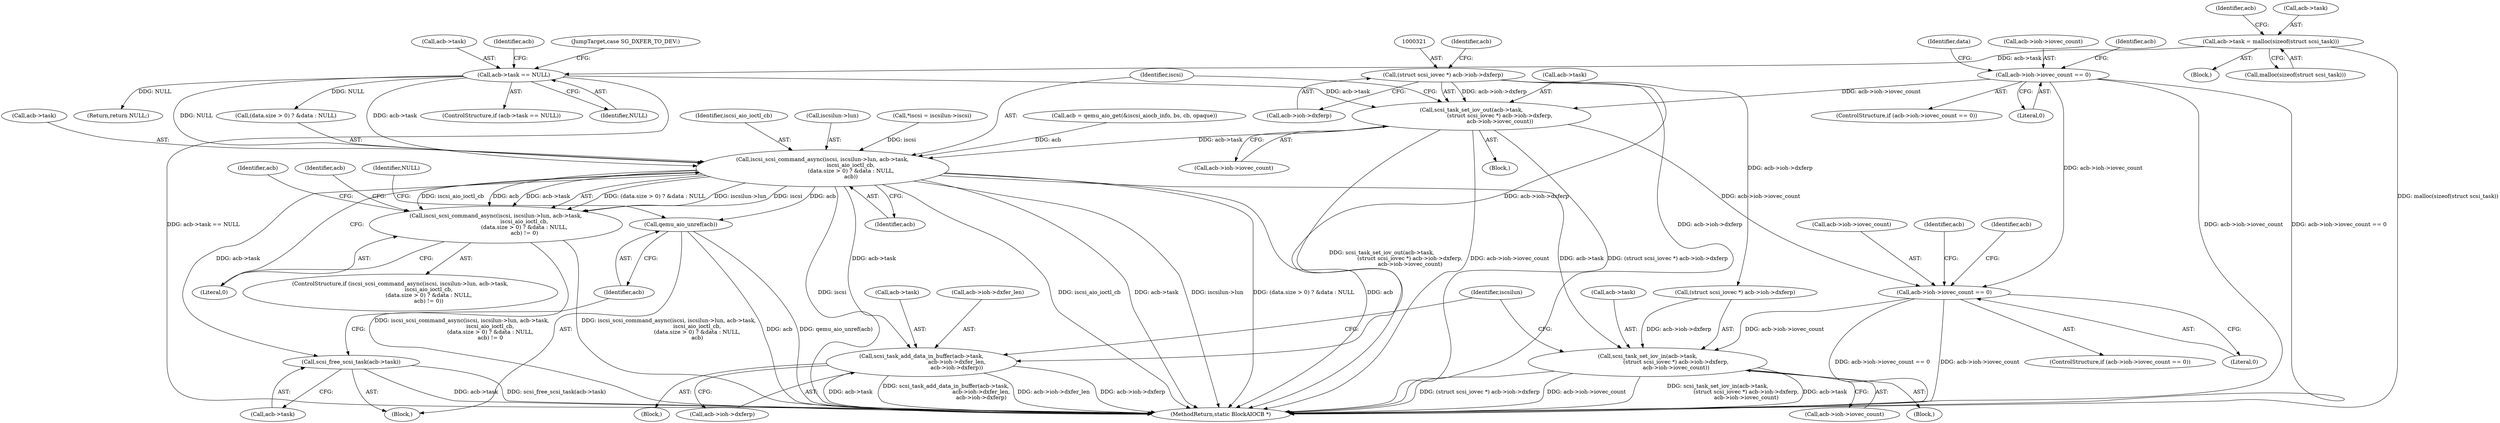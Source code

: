 digraph "0_qemu_a6b3167fa0e825aebb5a7cd8b437b6d41584a196@pointer" {
"1000316" [label="(Call,scsi_task_set_iov_out(acb->task,\n                                 (struct scsi_iovec *) acb->ioh->dxferp,\n                                 acb->ioh->iovec_count))"];
"1000199" [label="(Call,acb->task == NULL)"];
"1000191" [label="(Call,acb->task = malloc(sizeof(struct scsi_task)))"];
"1000320" [label="(Call,(struct scsi_iovec *) acb->ioh->dxferp)"];
"1000288" [label="(Call,acb->ioh->iovec_count == 0)"];
"1000334" [label="(Call,iscsi_scsi_command_async(iscsi, iscsilun->lun, acb->task,\n                                 iscsi_aio_ioctl_cb,\n                                 (data.size > 0) ? &data : NULL,\n                                 acb))"];
"1000333" [label="(Call,iscsi_scsi_command_async(iscsi, iscsilun->lun, acb->task,\n                                 iscsi_aio_ioctl_cb,\n                                 (data.size > 0) ? &data : NULL,\n                                 acb) != 0)"];
"1000355" [label="(Call,scsi_free_scsi_task(acb->task))"];
"1000359" [label="(Call,qemu_aio_unref(acb))"];
"1000381" [label="(Call,scsi_task_add_data_in_buffer(acb->task,\n                                         acb->ioh->dxfer_len,\n                                         acb->ioh->dxferp))"];
"1000397" [label="(Call,scsi_task_set_iov_in(acb->task,\n                                 (struct scsi_iovec *) acb->ioh->dxferp,\n                                 acb->ioh->iovec_count))"];
"1000373" [label="(Call,acb->ioh->iovec_count == 0)"];
"1000379" [label="(Literal,0)"];
"1000383" [label="(Identifier,acb)"];
"1000195" [label="(Call,malloc(sizeof(struct scsi_task)))"];
"1000318" [label="(Identifier,acb)"];
"1000322" [label="(Call,acb->ioh->dxferp)"];
"1000381" [label="(Call,scsi_task_add_data_in_buffer(acb->task,\n                                         acb->ioh->dxfer_len,\n                                         acb->ioh->dxferp))"];
"1000342" [label="(Identifier,iscsi_aio_ioctl_cb)"];
"1000414" [label="(Identifier,iscsilun)"];
"1000354" [label="(Block,)"];
"1000343" [label="(Call,(data.size > 0) ? &data : NULL)"];
"1000360" [label="(Identifier,acb)"];
"1000294" [label="(Literal,0)"];
"1000382" [label="(Call,acb->task)"];
"1000107" [label="(Block,)"];
"1000329" [label="(Identifier,acb)"];
"1000317" [label="(Call,acb->task)"];
"1000373" [label="(Call,acb->ioh->iovec_count == 0)"];
"1000352" [label="(Identifier,acb)"];
"1000372" [label="(ControlStructure,if (acb->ioh->iovec_count == 0))"];
"1000336" [label="(Call,iscsilun->lun)"];
"1000335" [label="(Identifier,iscsi)"];
"1000201" [label="(Identifier,acb)"];
"1000359" [label="(Call,qemu_aio_unref(acb))"];
"1000399" [label="(Identifier,acb)"];
"1000380" [label="(Block,)"];
"1000115" [label="(Call,*iscsi = iscsilun->iscsi)"];
"1000401" [label="(Call,(struct scsi_iovec *) acb->ioh->dxferp)"];
"1000298" [label="(Identifier,data)"];
"1000357" [label="(Identifier,acb)"];
"1000235" [label="(Identifier,acb)"];
"1000122" [label="(Call,acb = qemu_aio_get(&iscsi_aiocb_info, bs, cb, opaque))"];
"1000334" [label="(Call,iscsi_scsi_command_async(iscsi, iscsilun->lun, acb->task,\n                                 iscsi_aio_ioctl_cb,\n                                 (data.size > 0) ? &data : NULL,\n                                 acb))"];
"1000198" [label="(ControlStructure,if (acb->task == NULL))"];
"1000356" [label="(Call,acb->task)"];
"1000199" [label="(Call,acb->task == NULL)"];
"1000420" [label="(MethodReturn,static BlockAIOCB *)"];
"1000205" [label="(JumpTarget,case SG_DXFER_TO_DEV:)"];
"1000200" [label="(Call,acb->task)"];
"1000397" [label="(Call,scsi_task_set_iov_in(acb->task,\n                                 (struct scsi_iovec *) acb->ioh->dxferp,\n                                 acb->ioh->iovec_count))"];
"1000353" [label="(Literal,0)"];
"1000390" [label="(Call,acb->ioh->dxferp)"];
"1000355" [label="(Call,scsi_free_scsi_task(acb->task))"];
"1000315" [label="(Block,)"];
"1000362" [label="(Identifier,NULL)"];
"1000374" [label="(Call,acb->ioh->iovec_count)"];
"1000408" [label="(Call,acb->ioh->iovec_count)"];
"1000320" [label="(Call,(struct scsi_iovec *) acb->ioh->dxferp)"];
"1000203" [label="(Identifier,NULL)"];
"1000361" [label="(Return,return NULL;)"];
"1000398" [label="(Call,acb->task)"];
"1000316" [label="(Call,scsi_task_set_iov_out(acb->task,\n                                 (struct scsi_iovec *) acb->ioh->dxferp,\n                                 acb->ioh->iovec_count))"];
"1000367" [label="(Identifier,acb)"];
"1000385" [label="(Call,acb->ioh->dxfer_len)"];
"1000191" [label="(Call,acb->task = malloc(sizeof(struct scsi_task)))"];
"1000396" [label="(Block,)"];
"1000339" [label="(Call,acb->task)"];
"1000327" [label="(Call,acb->ioh->iovec_count)"];
"1000287" [label="(ControlStructure,if (acb->ioh->iovec_count == 0))"];
"1000332" [label="(ControlStructure,if (iscsi_scsi_command_async(iscsi, iscsilun->lun, acb->task,\n                                 iscsi_aio_ioctl_cb,\n                                 (data.size > 0) ? &data : NULL,\n                                 acb) != 0))"];
"1000192" [label="(Call,acb->task)"];
"1000333" [label="(Call,iscsi_scsi_command_async(iscsi, iscsilun->lun, acb->task,\n                                 iscsi_aio_ioctl_cb,\n                                 (data.size > 0) ? &data : NULL,\n                                 acb) != 0)"];
"1000288" [label="(Call,acb->ioh->iovec_count == 0)"];
"1000289" [label="(Call,acb->ioh->iovec_count)"];
"1000316" -> "1000315"  [label="AST: "];
"1000316" -> "1000327"  [label="CFG: "];
"1000317" -> "1000316"  [label="AST: "];
"1000320" -> "1000316"  [label="AST: "];
"1000327" -> "1000316"  [label="AST: "];
"1000335" -> "1000316"  [label="CFG: "];
"1000316" -> "1000420"  [label="DDG: (struct scsi_iovec *) acb->ioh->dxferp"];
"1000316" -> "1000420"  [label="DDG: scsi_task_set_iov_out(acb->task,\n                                 (struct scsi_iovec *) acb->ioh->dxferp,\n                                 acb->ioh->iovec_count)"];
"1000316" -> "1000420"  [label="DDG: acb->ioh->iovec_count"];
"1000199" -> "1000316"  [label="DDG: acb->task"];
"1000320" -> "1000316"  [label="DDG: acb->ioh->dxferp"];
"1000288" -> "1000316"  [label="DDG: acb->ioh->iovec_count"];
"1000316" -> "1000334"  [label="DDG: acb->task"];
"1000316" -> "1000373"  [label="DDG: acb->ioh->iovec_count"];
"1000199" -> "1000198"  [label="AST: "];
"1000199" -> "1000203"  [label="CFG: "];
"1000200" -> "1000199"  [label="AST: "];
"1000203" -> "1000199"  [label="AST: "];
"1000205" -> "1000199"  [label="CFG: "];
"1000235" -> "1000199"  [label="CFG: "];
"1000199" -> "1000420"  [label="DDG: acb->task == NULL"];
"1000191" -> "1000199"  [label="DDG: acb->task"];
"1000199" -> "1000334"  [label="DDG: acb->task"];
"1000199" -> "1000334"  [label="DDG: NULL"];
"1000199" -> "1000343"  [label="DDG: NULL"];
"1000199" -> "1000361"  [label="DDG: NULL"];
"1000191" -> "1000107"  [label="AST: "];
"1000191" -> "1000195"  [label="CFG: "];
"1000192" -> "1000191"  [label="AST: "];
"1000195" -> "1000191"  [label="AST: "];
"1000201" -> "1000191"  [label="CFG: "];
"1000191" -> "1000420"  [label="DDG: malloc(sizeof(struct scsi_task))"];
"1000320" -> "1000322"  [label="CFG: "];
"1000321" -> "1000320"  [label="AST: "];
"1000322" -> "1000320"  [label="AST: "];
"1000329" -> "1000320"  [label="CFG: "];
"1000320" -> "1000420"  [label="DDG: acb->ioh->dxferp"];
"1000320" -> "1000381"  [label="DDG: acb->ioh->dxferp"];
"1000320" -> "1000401"  [label="DDG: acb->ioh->dxferp"];
"1000288" -> "1000287"  [label="AST: "];
"1000288" -> "1000294"  [label="CFG: "];
"1000289" -> "1000288"  [label="AST: "];
"1000294" -> "1000288"  [label="AST: "];
"1000298" -> "1000288"  [label="CFG: "];
"1000318" -> "1000288"  [label="CFG: "];
"1000288" -> "1000420"  [label="DDG: acb->ioh->iovec_count"];
"1000288" -> "1000420"  [label="DDG: acb->ioh->iovec_count == 0"];
"1000288" -> "1000373"  [label="DDG: acb->ioh->iovec_count"];
"1000334" -> "1000333"  [label="AST: "];
"1000334" -> "1000352"  [label="CFG: "];
"1000335" -> "1000334"  [label="AST: "];
"1000336" -> "1000334"  [label="AST: "];
"1000339" -> "1000334"  [label="AST: "];
"1000342" -> "1000334"  [label="AST: "];
"1000343" -> "1000334"  [label="AST: "];
"1000352" -> "1000334"  [label="AST: "];
"1000353" -> "1000334"  [label="CFG: "];
"1000334" -> "1000420"  [label="DDG: iscsi_aio_ioctl_cb"];
"1000334" -> "1000420"  [label="DDG: acb->task"];
"1000334" -> "1000420"  [label="DDG: iscsilun->lun"];
"1000334" -> "1000420"  [label="DDG: (data.size > 0) ? &data : NULL"];
"1000334" -> "1000420"  [label="DDG: acb"];
"1000334" -> "1000420"  [label="DDG: iscsi"];
"1000334" -> "1000333"  [label="DDG: (data.size > 0) ? &data : NULL"];
"1000334" -> "1000333"  [label="DDG: iscsilun->lun"];
"1000334" -> "1000333"  [label="DDG: iscsi"];
"1000334" -> "1000333"  [label="DDG: iscsi_aio_ioctl_cb"];
"1000334" -> "1000333"  [label="DDG: acb"];
"1000334" -> "1000333"  [label="DDG: acb->task"];
"1000115" -> "1000334"  [label="DDG: iscsi"];
"1000122" -> "1000334"  [label="DDG: acb"];
"1000334" -> "1000355"  [label="DDG: acb->task"];
"1000334" -> "1000359"  [label="DDG: acb"];
"1000334" -> "1000381"  [label="DDG: acb->task"];
"1000334" -> "1000397"  [label="DDG: acb->task"];
"1000333" -> "1000332"  [label="AST: "];
"1000333" -> "1000353"  [label="CFG: "];
"1000353" -> "1000333"  [label="AST: "];
"1000357" -> "1000333"  [label="CFG: "];
"1000367" -> "1000333"  [label="CFG: "];
"1000333" -> "1000420"  [label="DDG: iscsi_scsi_command_async(iscsi, iscsilun->lun, acb->task,\n                                 iscsi_aio_ioctl_cb,\n                                 (data.size > 0) ? &data : NULL,\n                                 acb)"];
"1000333" -> "1000420"  [label="DDG: iscsi_scsi_command_async(iscsi, iscsilun->lun, acb->task,\n                                 iscsi_aio_ioctl_cb,\n                                 (data.size > 0) ? &data : NULL,\n                                 acb) != 0"];
"1000355" -> "1000354"  [label="AST: "];
"1000355" -> "1000356"  [label="CFG: "];
"1000356" -> "1000355"  [label="AST: "];
"1000360" -> "1000355"  [label="CFG: "];
"1000355" -> "1000420"  [label="DDG: acb->task"];
"1000355" -> "1000420"  [label="DDG: scsi_free_scsi_task(acb->task)"];
"1000359" -> "1000354"  [label="AST: "];
"1000359" -> "1000360"  [label="CFG: "];
"1000360" -> "1000359"  [label="AST: "];
"1000362" -> "1000359"  [label="CFG: "];
"1000359" -> "1000420"  [label="DDG: acb"];
"1000359" -> "1000420"  [label="DDG: qemu_aio_unref(acb)"];
"1000381" -> "1000380"  [label="AST: "];
"1000381" -> "1000390"  [label="CFG: "];
"1000382" -> "1000381"  [label="AST: "];
"1000385" -> "1000381"  [label="AST: "];
"1000390" -> "1000381"  [label="AST: "];
"1000414" -> "1000381"  [label="CFG: "];
"1000381" -> "1000420"  [label="DDG: acb->ioh->dxferp"];
"1000381" -> "1000420"  [label="DDG: acb->task"];
"1000381" -> "1000420"  [label="DDG: scsi_task_add_data_in_buffer(acb->task,\n                                         acb->ioh->dxfer_len,\n                                         acb->ioh->dxferp)"];
"1000381" -> "1000420"  [label="DDG: acb->ioh->dxfer_len"];
"1000397" -> "1000396"  [label="AST: "];
"1000397" -> "1000408"  [label="CFG: "];
"1000398" -> "1000397"  [label="AST: "];
"1000401" -> "1000397"  [label="AST: "];
"1000408" -> "1000397"  [label="AST: "];
"1000414" -> "1000397"  [label="CFG: "];
"1000397" -> "1000420"  [label="DDG: scsi_task_set_iov_in(acb->task,\n                                 (struct scsi_iovec *) acb->ioh->dxferp,\n                                 acb->ioh->iovec_count)"];
"1000397" -> "1000420"  [label="DDG: acb->task"];
"1000397" -> "1000420"  [label="DDG: (struct scsi_iovec *) acb->ioh->dxferp"];
"1000397" -> "1000420"  [label="DDG: acb->ioh->iovec_count"];
"1000401" -> "1000397"  [label="DDG: acb->ioh->dxferp"];
"1000373" -> "1000397"  [label="DDG: acb->ioh->iovec_count"];
"1000373" -> "1000372"  [label="AST: "];
"1000373" -> "1000379"  [label="CFG: "];
"1000374" -> "1000373"  [label="AST: "];
"1000379" -> "1000373"  [label="AST: "];
"1000383" -> "1000373"  [label="CFG: "];
"1000399" -> "1000373"  [label="CFG: "];
"1000373" -> "1000420"  [label="DDG: acb->ioh->iovec_count == 0"];
"1000373" -> "1000420"  [label="DDG: acb->ioh->iovec_count"];
}
